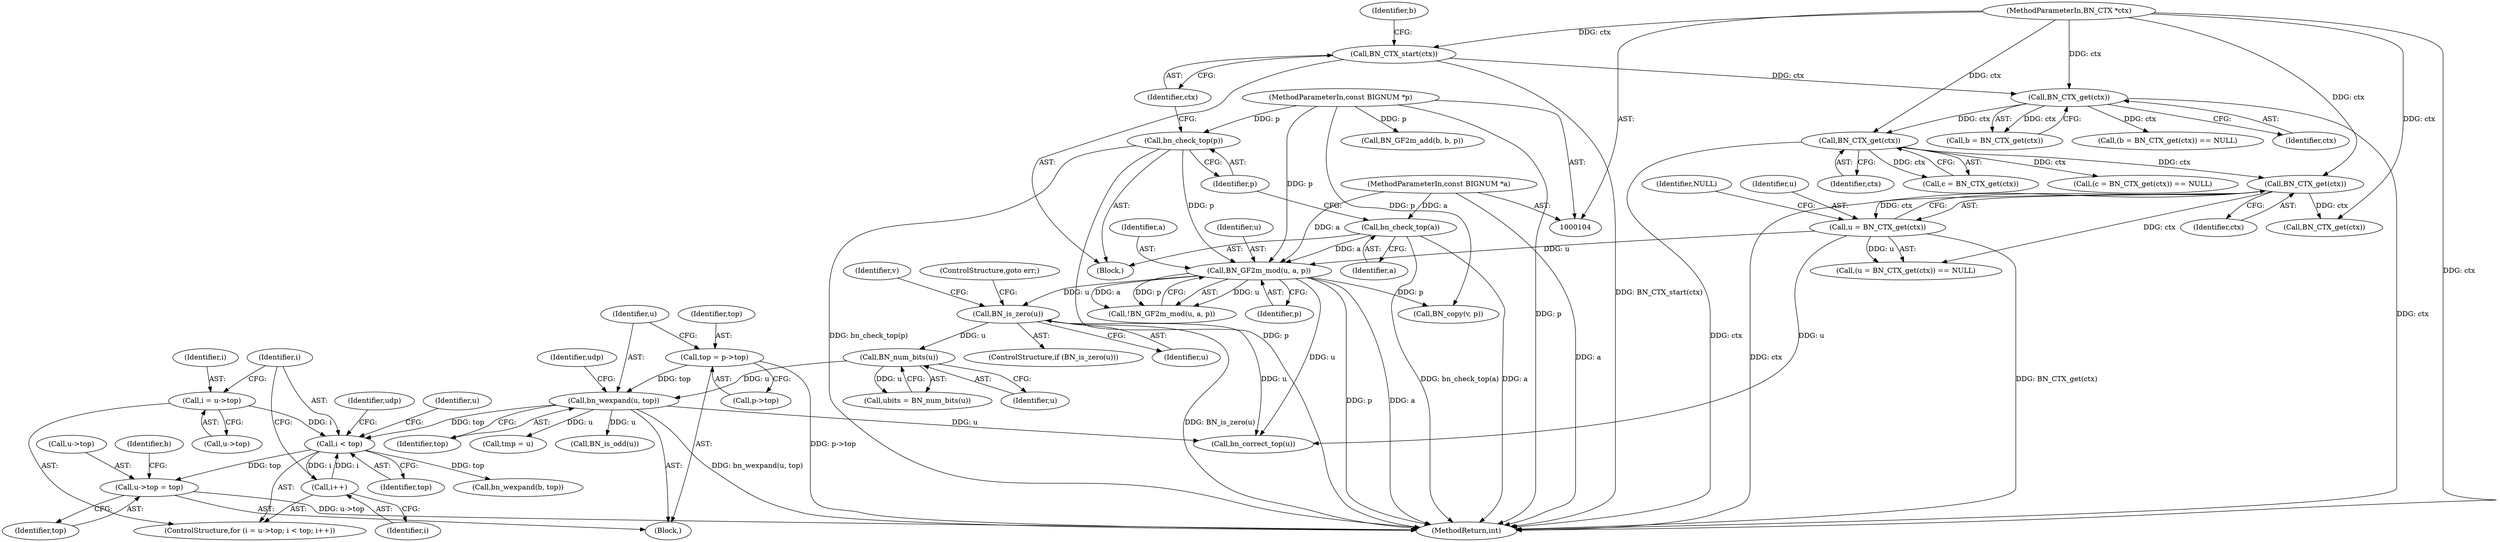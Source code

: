 digraph "0_openssl_4924b37ee01f71ae19c94a8934b80eeb2f677932@pointer" {
"1000235" [label="(Call,u->top = top)"];
"1000225" [label="(Call,i < top)"];
"1000220" [label="(Call,i = u->top)"];
"1000228" [label="(Call,i++)"];
"1000211" [label="(Call,bn_wexpand(u, top))"];
"1000194" [label="(Call,BN_num_bits(u))"];
"1000174" [label="(Call,BN_is_zero(u))"];
"1000168" [label="(Call,BN_GF2m_mod(u, a, p))"];
"1000152" [label="(Call,u = BN_CTX_get(ctx))"];
"1000154" [label="(Call,BN_CTX_get(ctx))"];
"1000146" [label="(Call,BN_CTX_get(ctx))"];
"1000138" [label="(Call,BN_CTX_get(ctx))"];
"1000132" [label="(Call,BN_CTX_start(ctx))"];
"1000108" [label="(MethodParameterIn,BN_CTX *ctx)"];
"1000128" [label="(Call,bn_check_top(a))"];
"1000106" [label="(MethodParameterIn,const BIGNUM *a)"];
"1000130" [label="(Call,bn_check_top(p))"];
"1000107" [label="(MethodParameterIn,const BIGNUM *p)"];
"1000202" [label="(Call,top = p->top)"];
"1000139" [label="(Identifier,ctx)"];
"1000175" [label="(Identifier,u)"];
"1000128" [label="(Call,bn_check_top(a))"];
"1000220" [label="(Call,i = u->top)"];
"1000221" [label="(Identifier,i)"];
"1000570" [label="(Call,BN_is_odd(u))"];
"1000151" [label="(Call,(u = BN_CTX_get(ctx)) == NULL)"];
"1000232" [label="(Identifier,udp)"];
"1000212" [label="(Identifier,u)"];
"1000194" [label="(Call,BN_num_bits(u))"];
"1000167" [label="(Call,!BN_GF2m_mod(u, a, p))"];
"1000130" [label="(Call,bn_check_top(p))"];
"1000215" [label="(Identifier,udp)"];
"1000222" [label="(Call,u->top)"];
"1000143" [label="(Call,(c = BN_CTX_get(ctx)) == NULL)"];
"1000180" [label="(Identifier,v)"];
"1000155" [label="(Identifier,ctx)"];
"1000225" [label="(Call,i < top)"];
"1000213" [label="(Identifier,top)"];
"1000171" [label="(Identifier,p)"];
"1000109" [label="(Block,)"];
"1000204" [label="(Call,p->top)"];
"1000189" [label="(Block,)"];
"1000471" [label="(Call,tmp = u)"];
"1000219" [label="(ControlStructure,for (i = u->top; i < top; i++))"];
"1000156" [label="(Identifier,NULL)"];
"1000136" [label="(Call,b = BN_CTX_get(ctx))"];
"1000138" [label="(Call,BN_CTX_get(ctx))"];
"1000108" [label="(MethodParameterIn,BN_CTX *ctx)"];
"1000169" [label="(Identifier,u)"];
"1000147" [label="(Identifier,ctx)"];
"1000135" [label="(Call,(b = BN_CTX_get(ctx)) == NULL)"];
"1000589" [label="(Call,BN_GF2m_add(b, b, p))"];
"1000203" [label="(Identifier,top)"];
"1000664" [label="(MethodReturn,int)"];
"1000211" [label="(Call,bn_wexpand(u, top))"];
"1000146" [label="(Call,BN_CTX_get(ctx))"];
"1000237" [label="(Identifier,u)"];
"1000153" [label="(Identifier,u)"];
"1000229" [label="(Identifier,i)"];
"1000240" [label="(Call,bn_wexpand(b, top))"];
"1000133" [label="(Identifier,ctx)"];
"1000129" [label="(Identifier,a)"];
"1000107" [label="(MethodParameterIn,const BIGNUM *p)"];
"1000131" [label="(Identifier,p)"];
"1000162" [label="(Call,BN_CTX_get(ctx))"];
"1000168" [label="(Call,BN_GF2m_mod(u, a, p))"];
"1000235" [label="(Call,u->top = top)"];
"1000106" [label="(MethodParameterIn,const BIGNUM *a)"];
"1000228" [label="(Call,i++)"];
"1000202" [label="(Call,top = p->top)"];
"1000241" [label="(Identifier,b)"];
"1000195" [label="(Identifier,u)"];
"1000154" [label="(Call,BN_CTX_get(ctx))"];
"1000226" [label="(Identifier,i)"];
"1000179" [label="(Call,BN_copy(v, p))"];
"1000176" [label="(ControlStructure,goto err;)"];
"1000192" [label="(Call,ubits = BN_num_bits(u))"];
"1000174" [label="(Call,BN_is_zero(u))"];
"1000170" [label="(Identifier,a)"];
"1000152" [label="(Call,u = BN_CTX_get(ctx))"];
"1000132" [label="(Call,BN_CTX_start(ctx))"];
"1000657" [label="(Call,bn_correct_top(u))"];
"1000173" [label="(ControlStructure,if (BN_is_zero(u)))"];
"1000137" [label="(Identifier,b)"];
"1000236" [label="(Call,u->top)"];
"1000239" [label="(Identifier,top)"];
"1000227" [label="(Identifier,top)"];
"1000144" [label="(Call,c = BN_CTX_get(ctx))"];
"1000235" -> "1000189"  [label="AST: "];
"1000235" -> "1000239"  [label="CFG: "];
"1000236" -> "1000235"  [label="AST: "];
"1000239" -> "1000235"  [label="AST: "];
"1000241" -> "1000235"  [label="CFG: "];
"1000235" -> "1000664"  [label="DDG: u->top"];
"1000225" -> "1000235"  [label="DDG: top"];
"1000225" -> "1000219"  [label="AST: "];
"1000225" -> "1000227"  [label="CFG: "];
"1000226" -> "1000225"  [label="AST: "];
"1000227" -> "1000225"  [label="AST: "];
"1000232" -> "1000225"  [label="CFG: "];
"1000237" -> "1000225"  [label="CFG: "];
"1000220" -> "1000225"  [label="DDG: i"];
"1000228" -> "1000225"  [label="DDG: i"];
"1000211" -> "1000225"  [label="DDG: top"];
"1000225" -> "1000228"  [label="DDG: i"];
"1000225" -> "1000240"  [label="DDG: top"];
"1000220" -> "1000219"  [label="AST: "];
"1000220" -> "1000222"  [label="CFG: "];
"1000221" -> "1000220"  [label="AST: "];
"1000222" -> "1000220"  [label="AST: "];
"1000226" -> "1000220"  [label="CFG: "];
"1000228" -> "1000219"  [label="AST: "];
"1000228" -> "1000229"  [label="CFG: "];
"1000229" -> "1000228"  [label="AST: "];
"1000226" -> "1000228"  [label="CFG: "];
"1000211" -> "1000189"  [label="AST: "];
"1000211" -> "1000213"  [label="CFG: "];
"1000212" -> "1000211"  [label="AST: "];
"1000213" -> "1000211"  [label="AST: "];
"1000215" -> "1000211"  [label="CFG: "];
"1000211" -> "1000664"  [label="DDG: bn_wexpand(u, top)"];
"1000194" -> "1000211"  [label="DDG: u"];
"1000202" -> "1000211"  [label="DDG: top"];
"1000211" -> "1000471"  [label="DDG: u"];
"1000211" -> "1000570"  [label="DDG: u"];
"1000211" -> "1000657"  [label="DDG: u"];
"1000194" -> "1000192"  [label="AST: "];
"1000194" -> "1000195"  [label="CFG: "];
"1000195" -> "1000194"  [label="AST: "];
"1000192" -> "1000194"  [label="CFG: "];
"1000194" -> "1000192"  [label="DDG: u"];
"1000174" -> "1000194"  [label="DDG: u"];
"1000174" -> "1000173"  [label="AST: "];
"1000174" -> "1000175"  [label="CFG: "];
"1000175" -> "1000174"  [label="AST: "];
"1000176" -> "1000174"  [label="CFG: "];
"1000180" -> "1000174"  [label="CFG: "];
"1000174" -> "1000664"  [label="DDG: BN_is_zero(u)"];
"1000168" -> "1000174"  [label="DDG: u"];
"1000174" -> "1000657"  [label="DDG: u"];
"1000168" -> "1000167"  [label="AST: "];
"1000168" -> "1000171"  [label="CFG: "];
"1000169" -> "1000168"  [label="AST: "];
"1000170" -> "1000168"  [label="AST: "];
"1000171" -> "1000168"  [label="AST: "];
"1000167" -> "1000168"  [label="CFG: "];
"1000168" -> "1000664"  [label="DDG: p"];
"1000168" -> "1000664"  [label="DDG: a"];
"1000168" -> "1000167"  [label="DDG: u"];
"1000168" -> "1000167"  [label="DDG: a"];
"1000168" -> "1000167"  [label="DDG: p"];
"1000152" -> "1000168"  [label="DDG: u"];
"1000128" -> "1000168"  [label="DDG: a"];
"1000106" -> "1000168"  [label="DDG: a"];
"1000130" -> "1000168"  [label="DDG: p"];
"1000107" -> "1000168"  [label="DDG: p"];
"1000168" -> "1000179"  [label="DDG: p"];
"1000168" -> "1000657"  [label="DDG: u"];
"1000152" -> "1000151"  [label="AST: "];
"1000152" -> "1000154"  [label="CFG: "];
"1000153" -> "1000152"  [label="AST: "];
"1000154" -> "1000152"  [label="AST: "];
"1000156" -> "1000152"  [label="CFG: "];
"1000152" -> "1000664"  [label="DDG: BN_CTX_get(ctx)"];
"1000152" -> "1000151"  [label="DDG: u"];
"1000154" -> "1000152"  [label="DDG: ctx"];
"1000152" -> "1000657"  [label="DDG: u"];
"1000154" -> "1000155"  [label="CFG: "];
"1000155" -> "1000154"  [label="AST: "];
"1000154" -> "1000664"  [label="DDG: ctx"];
"1000154" -> "1000151"  [label="DDG: ctx"];
"1000146" -> "1000154"  [label="DDG: ctx"];
"1000108" -> "1000154"  [label="DDG: ctx"];
"1000154" -> "1000162"  [label="DDG: ctx"];
"1000146" -> "1000144"  [label="AST: "];
"1000146" -> "1000147"  [label="CFG: "];
"1000147" -> "1000146"  [label="AST: "];
"1000144" -> "1000146"  [label="CFG: "];
"1000146" -> "1000664"  [label="DDG: ctx"];
"1000146" -> "1000143"  [label="DDG: ctx"];
"1000146" -> "1000144"  [label="DDG: ctx"];
"1000138" -> "1000146"  [label="DDG: ctx"];
"1000108" -> "1000146"  [label="DDG: ctx"];
"1000138" -> "1000136"  [label="AST: "];
"1000138" -> "1000139"  [label="CFG: "];
"1000139" -> "1000138"  [label="AST: "];
"1000136" -> "1000138"  [label="CFG: "];
"1000138" -> "1000664"  [label="DDG: ctx"];
"1000138" -> "1000135"  [label="DDG: ctx"];
"1000138" -> "1000136"  [label="DDG: ctx"];
"1000132" -> "1000138"  [label="DDG: ctx"];
"1000108" -> "1000138"  [label="DDG: ctx"];
"1000132" -> "1000109"  [label="AST: "];
"1000132" -> "1000133"  [label="CFG: "];
"1000133" -> "1000132"  [label="AST: "];
"1000137" -> "1000132"  [label="CFG: "];
"1000132" -> "1000664"  [label="DDG: BN_CTX_start(ctx)"];
"1000108" -> "1000132"  [label="DDG: ctx"];
"1000108" -> "1000104"  [label="AST: "];
"1000108" -> "1000664"  [label="DDG: ctx"];
"1000108" -> "1000162"  [label="DDG: ctx"];
"1000128" -> "1000109"  [label="AST: "];
"1000128" -> "1000129"  [label="CFG: "];
"1000129" -> "1000128"  [label="AST: "];
"1000131" -> "1000128"  [label="CFG: "];
"1000128" -> "1000664"  [label="DDG: a"];
"1000128" -> "1000664"  [label="DDG: bn_check_top(a)"];
"1000106" -> "1000128"  [label="DDG: a"];
"1000106" -> "1000104"  [label="AST: "];
"1000106" -> "1000664"  [label="DDG: a"];
"1000130" -> "1000109"  [label="AST: "];
"1000130" -> "1000131"  [label="CFG: "];
"1000131" -> "1000130"  [label="AST: "];
"1000133" -> "1000130"  [label="CFG: "];
"1000130" -> "1000664"  [label="DDG: bn_check_top(p)"];
"1000130" -> "1000664"  [label="DDG: p"];
"1000107" -> "1000130"  [label="DDG: p"];
"1000107" -> "1000104"  [label="AST: "];
"1000107" -> "1000664"  [label="DDG: p"];
"1000107" -> "1000179"  [label="DDG: p"];
"1000107" -> "1000589"  [label="DDG: p"];
"1000202" -> "1000189"  [label="AST: "];
"1000202" -> "1000204"  [label="CFG: "];
"1000203" -> "1000202"  [label="AST: "];
"1000204" -> "1000202"  [label="AST: "];
"1000212" -> "1000202"  [label="CFG: "];
"1000202" -> "1000664"  [label="DDG: p->top"];
}
